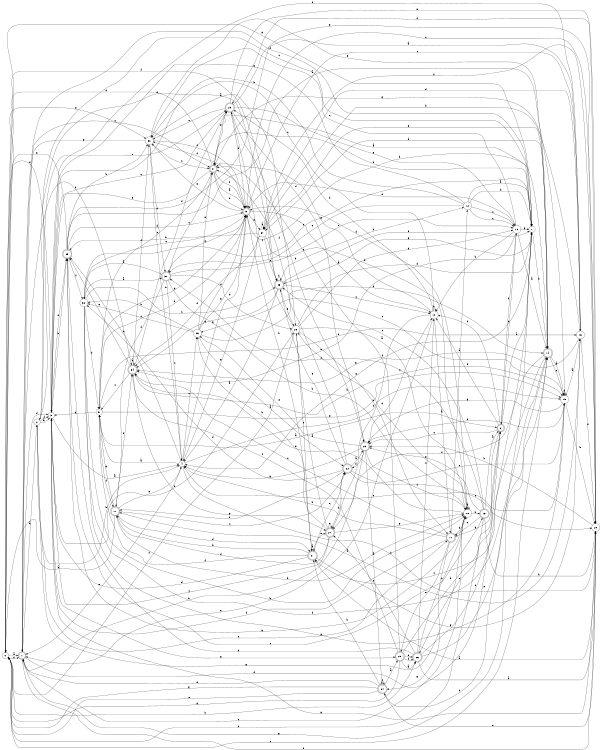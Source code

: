 digraph n31_10 {
__start0 [label="" shape="none"];

rankdir=LR;
size="8,5";

s0 [style="filled", color="black", fillcolor="white" shape="circle", label="0"];
s1 [style="rounded,filled", color="black", fillcolor="white" shape="doublecircle", label="1"];
s2 [style="filled", color="black", fillcolor="white" shape="circle", label="2"];
s3 [style="filled", color="black", fillcolor="white" shape="circle", label="3"];
s4 [style="filled", color="black", fillcolor="white" shape="circle", label="4"];
s5 [style="filled", color="black", fillcolor="white" shape="circle", label="5"];
s6 [style="rounded,filled", color="black", fillcolor="white" shape="doublecircle", label="6"];
s7 [style="filled", color="black", fillcolor="white" shape="circle", label="7"];
s8 [style="rounded,filled", color="black", fillcolor="white" shape="doublecircle", label="8"];
s9 [style="rounded,filled", color="black", fillcolor="white" shape="doublecircle", label="9"];
s10 [style="filled", color="black", fillcolor="white" shape="circle", label="10"];
s11 [style="rounded,filled", color="black", fillcolor="white" shape="doublecircle", label="11"];
s12 [style="filled", color="black", fillcolor="white" shape="circle", label="12"];
s13 [style="filled", color="black", fillcolor="white" shape="circle", label="13"];
s14 [style="rounded,filled", color="black", fillcolor="white" shape="doublecircle", label="14"];
s15 [style="filled", color="black", fillcolor="white" shape="circle", label="15"];
s16 [style="filled", color="black", fillcolor="white" shape="circle", label="16"];
s17 [style="rounded,filled", color="black", fillcolor="white" shape="doublecircle", label="17"];
s18 [style="filled", color="black", fillcolor="white" shape="circle", label="18"];
s19 [style="rounded,filled", color="black", fillcolor="white" shape="doublecircle", label="19"];
s20 [style="filled", color="black", fillcolor="white" shape="circle", label="20"];
s21 [style="rounded,filled", color="black", fillcolor="white" shape="doublecircle", label="21"];
s22 [style="rounded,filled", color="black", fillcolor="white" shape="doublecircle", label="22"];
s23 [style="rounded,filled", color="black", fillcolor="white" shape="doublecircle", label="23"];
s24 [style="rounded,filled", color="black", fillcolor="white" shape="doublecircle", label="24"];
s25 [style="rounded,filled", color="black", fillcolor="white" shape="doublecircle", label="25"];
s26 [style="rounded,filled", color="black", fillcolor="white" shape="doublecircle", label="26"];
s27 [style="rounded,filled", color="black", fillcolor="white" shape="doublecircle", label="27"];
s28 [style="filled", color="black", fillcolor="white" shape="circle", label="28"];
s29 [style="rounded,filled", color="black", fillcolor="white" shape="doublecircle", label="29"];
s30 [style="filled", color="black", fillcolor="white" shape="circle", label="30"];
s31 [style="rounded,filled", color="black", fillcolor="white" shape="doublecircle", label="31"];
s32 [style="filled", color="black", fillcolor="white" shape="circle", label="32"];
s33 [style="rounded,filled", color="black", fillcolor="white" shape="doublecircle", label="33"];
s34 [style="rounded,filled", color="black", fillcolor="white" shape="doublecircle", label="34"];
s35 [style="rounded,filled", color="black", fillcolor="white" shape="doublecircle", label="35"];
s36 [style="filled", color="black", fillcolor="white" shape="circle", label="36"];
s37 [style="filled", color="black", fillcolor="white" shape="circle", label="37"];
s0 -> s1 [label="a"];
s0 -> s26 [label="b"];
s0 -> s14 [label="c"];
s0 -> s1 [label="d"];
s0 -> s30 [label="e"];
s0 -> s33 [label="f"];
s0 -> s7 [label="g"];
s1 -> s2 [label="a"];
s1 -> s34 [label="b"];
s1 -> s8 [label="c"];
s1 -> s3 [label="d"];
s1 -> s20 [label="e"];
s1 -> s6 [label="f"];
s1 -> s14 [label="g"];
s2 -> s3 [label="a"];
s2 -> s4 [label="b"];
s2 -> s11 [label="c"];
s2 -> s33 [label="d"];
s2 -> s29 [label="e"];
s2 -> s3 [label="f"];
s2 -> s18 [label="g"];
s3 -> s4 [label="a"];
s3 -> s35 [label="b"];
s3 -> s29 [label="c"];
s3 -> s35 [label="d"];
s3 -> s28 [label="e"];
s3 -> s0 [label="f"];
s3 -> s25 [label="g"];
s4 -> s5 [label="a"];
s4 -> s20 [label="b"];
s4 -> s36 [label="c"];
s4 -> s35 [label="d"];
s4 -> s1 [label="e"];
s4 -> s15 [label="f"];
s4 -> s9 [label="g"];
s5 -> s6 [label="a"];
s5 -> s3 [label="b"];
s5 -> s8 [label="c"];
s5 -> s16 [label="d"];
s5 -> s15 [label="e"];
s5 -> s17 [label="f"];
s5 -> s9 [label="g"];
s6 -> s7 [label="a"];
s6 -> s13 [label="b"];
s6 -> s23 [label="c"];
s6 -> s10 [label="d"];
s6 -> s26 [label="e"];
s6 -> s10 [label="f"];
s6 -> s11 [label="g"];
s7 -> s8 [label="a"];
s7 -> s14 [label="b"];
s7 -> s2 [label="c"];
s7 -> s1 [label="d"];
s7 -> s4 [label="e"];
s7 -> s8 [label="f"];
s7 -> s33 [label="g"];
s8 -> s9 [label="a"];
s8 -> s9 [label="b"];
s8 -> s31 [label="c"];
s8 -> s0 [label="d"];
s8 -> s29 [label="e"];
s8 -> s9 [label="f"];
s8 -> s3 [label="g"];
s9 -> s10 [label="a"];
s9 -> s21 [label="b"];
s9 -> s32 [label="c"];
s9 -> s30 [label="d"];
s9 -> s30 [label="e"];
s9 -> s5 [label="f"];
s9 -> s37 [label="g"];
s10 -> s11 [label="a"];
s10 -> s10 [label="b"];
s10 -> s30 [label="c"];
s10 -> s29 [label="d"];
s10 -> s1 [label="e"];
s10 -> s27 [label="f"];
s10 -> s8 [label="g"];
s11 -> s12 [label="a"];
s11 -> s4 [label="b"];
s11 -> s34 [label="c"];
s11 -> s18 [label="d"];
s11 -> s25 [label="e"];
s11 -> s3 [label="f"];
s11 -> s24 [label="g"];
s12 -> s7 [label="a"];
s12 -> s3 [label="b"];
s12 -> s13 [label="c"];
s12 -> s7 [label="d"];
s12 -> s31 [label="e"];
s12 -> s13 [label="f"];
s12 -> s3 [label="g"];
s13 -> s14 [label="a"];
s13 -> s10 [label="b"];
s13 -> s30 [label="c"];
s13 -> s9 [label="d"];
s13 -> s34 [label="e"];
s13 -> s6 [label="f"];
s13 -> s7 [label="g"];
s14 -> s15 [label="a"];
s14 -> s9 [label="b"];
s14 -> s21 [label="c"];
s14 -> s37 [label="d"];
s14 -> s15 [label="e"];
s14 -> s27 [label="f"];
s14 -> s8 [label="g"];
s15 -> s16 [label="a"];
s15 -> s20 [label="b"];
s15 -> s36 [label="c"];
s15 -> s23 [label="d"];
s15 -> s4 [label="e"];
s15 -> s15 [label="f"];
s15 -> s23 [label="g"];
s16 -> s17 [label="a"];
s16 -> s37 [label="b"];
s16 -> s9 [label="c"];
s16 -> s37 [label="d"];
s16 -> s3 [label="e"];
s16 -> s20 [label="f"];
s16 -> s34 [label="g"];
s17 -> s0 [label="a"];
s17 -> s18 [label="b"];
s17 -> s22 [label="c"];
s17 -> s21 [label="d"];
s17 -> s4 [label="e"];
s17 -> s34 [label="f"];
s17 -> s5 [label="g"];
s18 -> s18 [label="a"];
s18 -> s19 [label="b"];
s18 -> s1 [label="c"];
s18 -> s28 [label="d"];
s18 -> s34 [label="e"];
s18 -> s9 [label="f"];
s18 -> s35 [label="g"];
s19 -> s6 [label="a"];
s19 -> s20 [label="b"];
s19 -> s33 [label="c"];
s19 -> s0 [label="d"];
s19 -> s11 [label="e"];
s19 -> s31 [label="f"];
s19 -> s23 [label="g"];
s20 -> s21 [label="a"];
s20 -> s23 [label="b"];
s20 -> s9 [label="c"];
s20 -> s29 [label="d"];
s20 -> s24 [label="e"];
s20 -> s37 [label="f"];
s20 -> s3 [label="g"];
s21 -> s21 [label="a"];
s21 -> s17 [label="b"];
s21 -> s22 [label="c"];
s21 -> s3 [label="d"];
s21 -> s27 [label="e"];
s21 -> s5 [label="f"];
s21 -> s16 [label="g"];
s22 -> s23 [label="a"];
s22 -> s17 [label="b"];
s22 -> s15 [label="c"];
s22 -> s32 [label="d"];
s22 -> s20 [label="e"];
s22 -> s8 [label="f"];
s22 -> s33 [label="g"];
s23 -> s24 [label="a"];
s23 -> s1 [label="b"];
s23 -> s10 [label="c"];
s23 -> s22 [label="d"];
s23 -> s36 [label="e"];
s23 -> s18 [label="f"];
s23 -> s4 [label="g"];
s24 -> s25 [label="a"];
s24 -> s21 [label="b"];
s24 -> s24 [label="c"];
s24 -> s1 [label="d"];
s24 -> s0 [label="e"];
s24 -> s7 [label="f"];
s24 -> s0 [label="g"];
s25 -> s26 [label="a"];
s25 -> s6 [label="b"];
s25 -> s34 [label="c"];
s25 -> s26 [label="d"];
s25 -> s8 [label="e"];
s25 -> s26 [label="f"];
s25 -> s0 [label="g"];
s26 -> s20 [label="a"];
s26 -> s18 [label="b"];
s26 -> s27 [label="c"];
s26 -> s7 [label="d"];
s26 -> s14 [label="e"];
s26 -> s10 [label="f"];
s26 -> s35 [label="g"];
s27 -> s28 [label="a"];
s27 -> s36 [label="b"];
s27 -> s3 [label="c"];
s27 -> s17 [label="d"];
s27 -> s27 [label="e"];
s27 -> s22 [label="f"];
s27 -> s18 [label="g"];
s28 -> s18 [label="a"];
s28 -> s11 [label="b"];
s28 -> s29 [label="c"];
s28 -> s7 [label="d"];
s28 -> s21 [label="e"];
s28 -> s0 [label="f"];
s28 -> s13 [label="g"];
s29 -> s16 [label="a"];
s29 -> s23 [label="b"];
s29 -> s30 [label="c"];
s29 -> s9 [label="d"];
s29 -> s20 [label="e"];
s29 -> s23 [label="f"];
s29 -> s13 [label="g"];
s30 -> s28 [label="a"];
s30 -> s4 [label="b"];
s30 -> s8 [label="c"];
s30 -> s31 [label="d"];
s30 -> s14 [label="e"];
s30 -> s9 [label="f"];
s30 -> s1 [label="g"];
s31 -> s32 [label="a"];
s31 -> s18 [label="b"];
s31 -> s4 [label="c"];
s31 -> s28 [label="d"];
s31 -> s13 [label="e"];
s31 -> s17 [label="f"];
s31 -> s9 [label="g"];
s32 -> s31 [label="a"];
s32 -> s18 [label="b"];
s32 -> s33 [label="c"];
s32 -> s5 [label="d"];
s32 -> s7 [label="e"];
s32 -> s14 [label="f"];
s32 -> s15 [label="g"];
s33 -> s4 [label="a"];
s33 -> s33 [label="b"];
s33 -> s10 [label="c"];
s33 -> s12 [label="d"];
s33 -> s28 [label="e"];
s33 -> s7 [label="f"];
s33 -> s34 [label="g"];
s34 -> s34 [label="a"];
s34 -> s15 [label="b"];
s34 -> s5 [label="c"];
s34 -> s29 [label="d"];
s34 -> s35 [label="e"];
s34 -> s30 [label="f"];
s34 -> s27 [label="g"];
s35 -> s15 [label="a"];
s35 -> s30 [label="b"];
s35 -> s19 [label="c"];
s35 -> s9 [label="d"];
s35 -> s0 [label="e"];
s35 -> s32 [label="f"];
s35 -> s20 [label="g"];
s36 -> s22 [label="a"];
s36 -> s32 [label="b"];
s36 -> s32 [label="c"];
s36 -> s9 [label="d"];
s36 -> s8 [label="e"];
s36 -> s14 [label="f"];
s36 -> s9 [label="g"];
s37 -> s37 [label="a"];
s37 -> s35 [label="b"];
s37 -> s33 [label="c"];
s37 -> s18 [label="d"];
s37 -> s14 [label="e"];
s37 -> s34 [label="f"];
s37 -> s4 [label="g"];

}